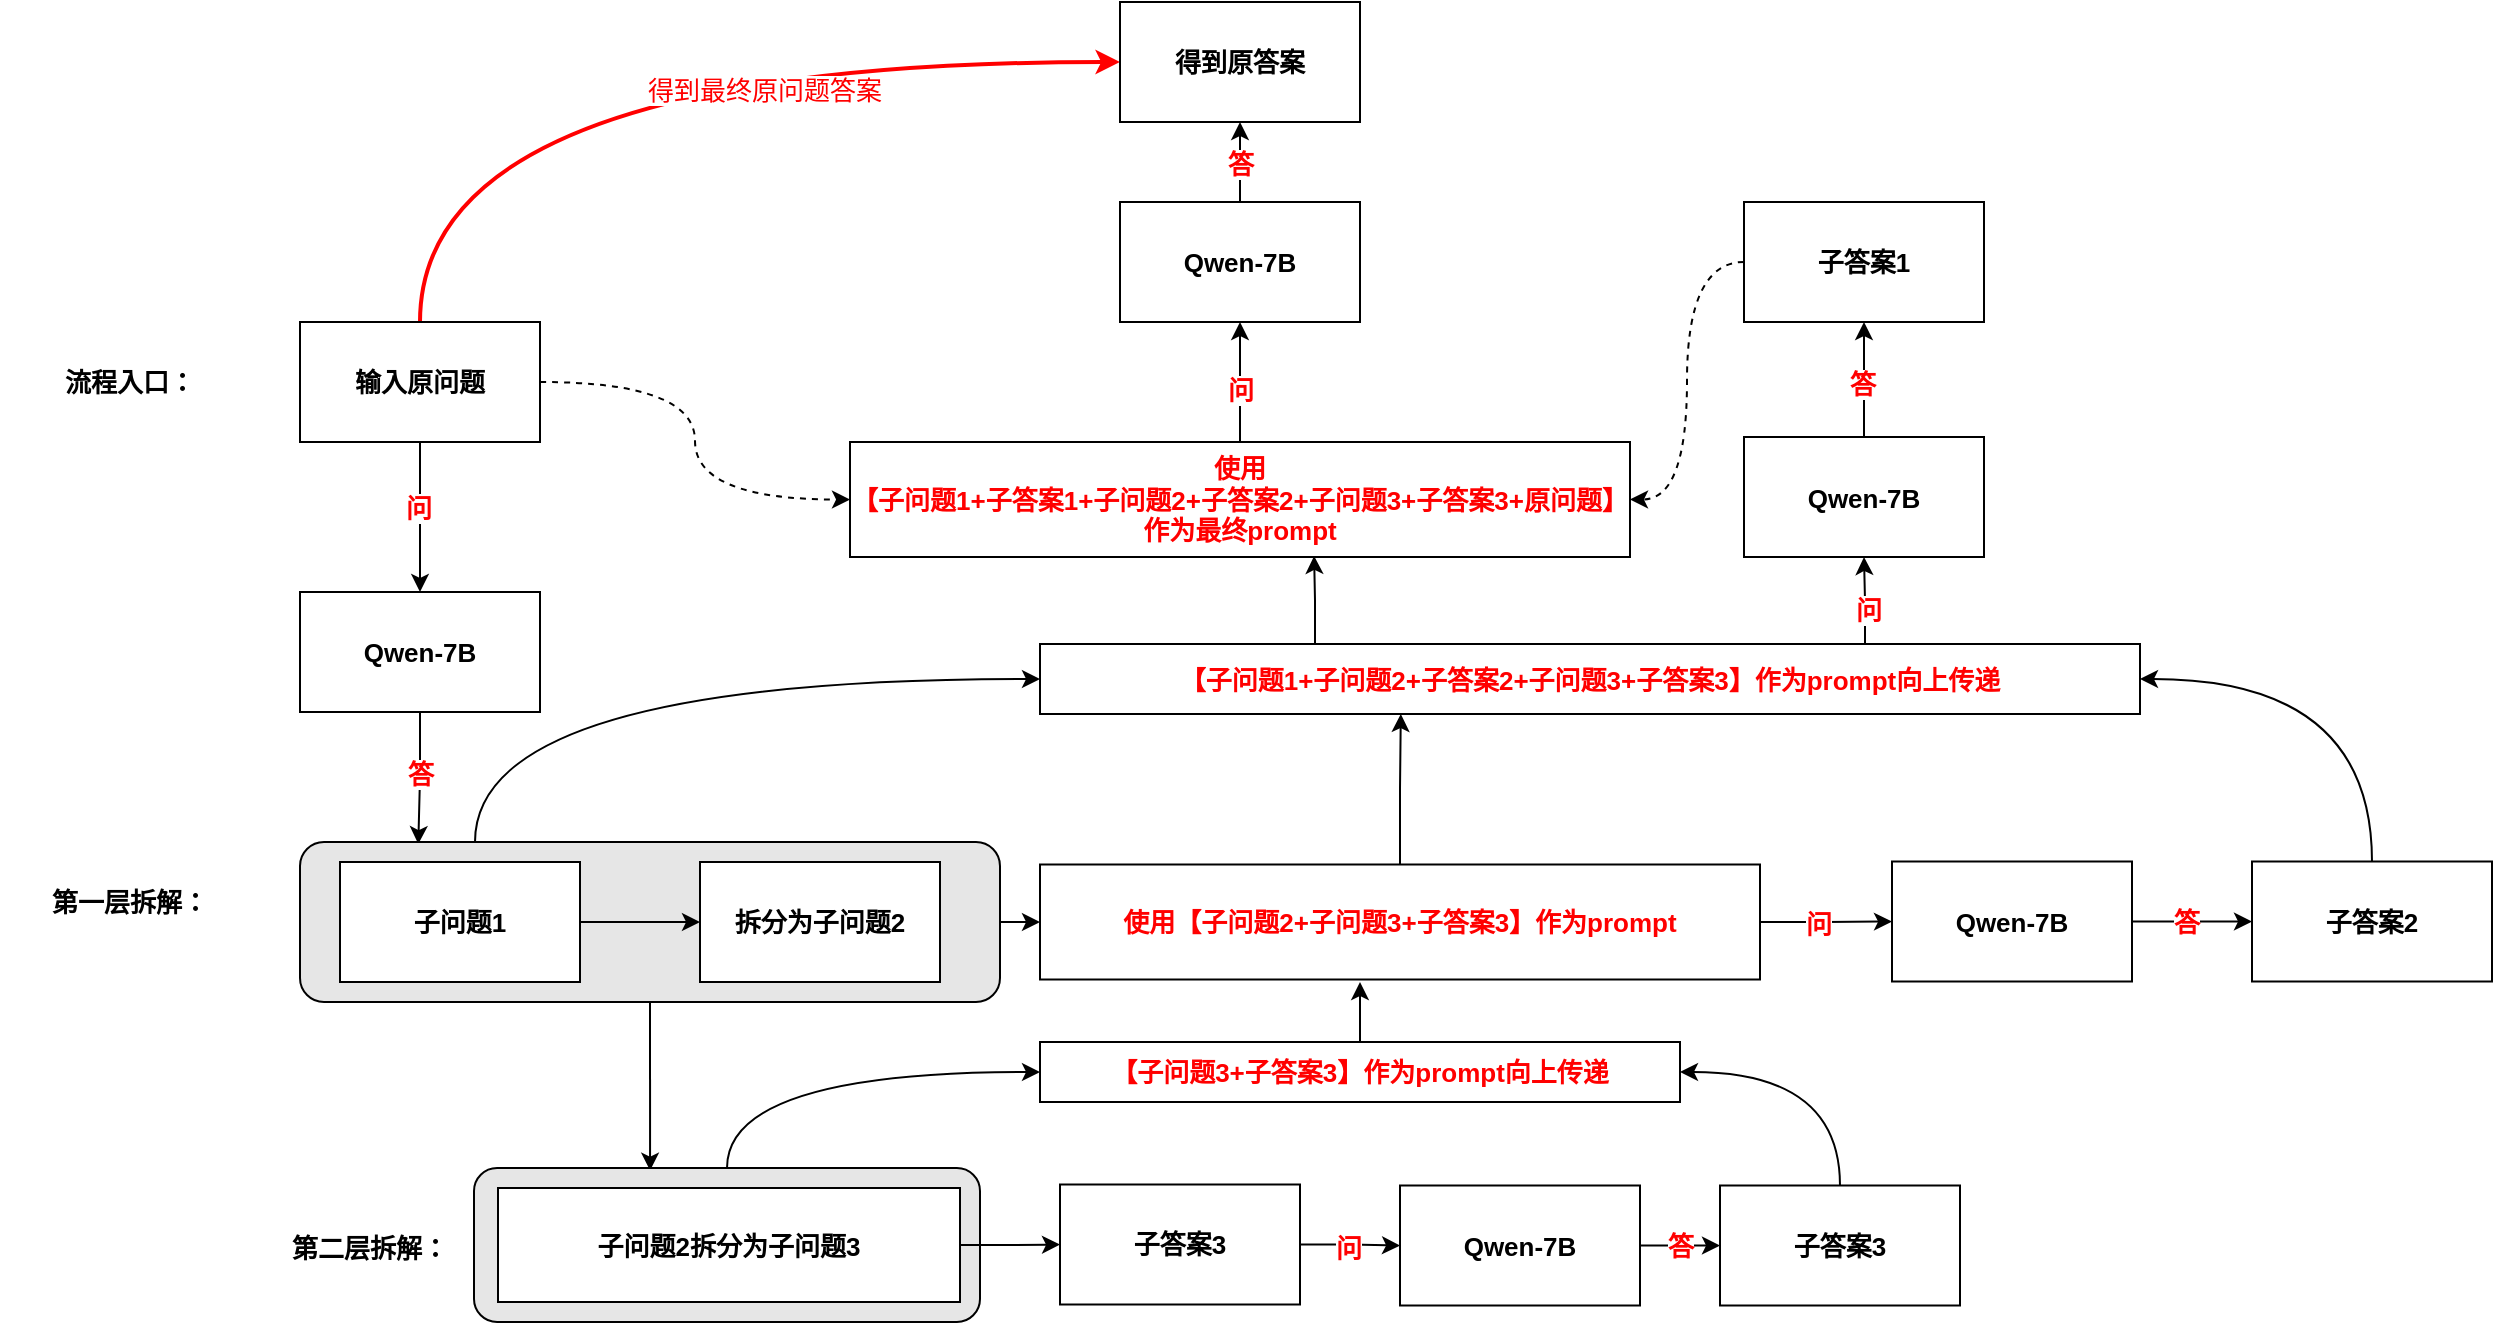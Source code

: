 <mxfile version="21.6.5" type="github">
  <diagram name="Page-1" id="c7558073-3199-34d8-9f00-42111426c3f3">
    <mxGraphModel dx="2047" dy="706" grid="1" gridSize="10" guides="1" tooltips="1" connect="1" arrows="1" fold="1" page="1" pageScale="1" pageWidth="826" pageHeight="1169" background="none" math="0" shadow="0">
      <root>
        <mxCell id="0" />
        <mxCell id="1" parent="0" />
        <mxCell id="9e882PETM-GQ6MXl8-cD-100" style="edgeStyle=orthogonalEdgeStyle;rounded=0;orthogonalLoop=1;jettySize=auto;html=1;entryX=0.5;entryY=0;entryDx=0;entryDy=0;fontSize=13;" edge="1" parent="1" source="9e882PETM-GQ6MXl8-cD-97" target="9e882PETM-GQ6MXl8-cD-99">
          <mxGeometry relative="1" as="geometry" />
        </mxCell>
        <mxCell id="9e882PETM-GQ6MXl8-cD-101" value="&lt;font color=&quot;#ff0000&quot; style=&quot;font-size: 13px;&quot;&gt;&lt;b style=&quot;font-size: 13px;&quot;&gt;问&lt;/b&gt;&lt;/font&gt;" style="edgeLabel;html=1;align=center;verticalAlign=middle;resizable=0;points=[];fontSize=13;" vertex="1" connectable="0" parent="9e882PETM-GQ6MXl8-cD-100">
          <mxGeometry x="-0.12" y="-1" relative="1" as="geometry">
            <mxPoint as="offset" />
          </mxGeometry>
        </mxCell>
        <mxCell id="9e882PETM-GQ6MXl8-cD-145" style="edgeStyle=orthogonalEdgeStyle;rounded=0;orthogonalLoop=1;jettySize=auto;html=1;exitX=1;exitY=0.5;exitDx=0;exitDy=0;entryX=0;entryY=0.5;entryDx=0;entryDy=0;curved=1;dashed=1;fontSize=13;" edge="1" parent="1" source="9e882PETM-GQ6MXl8-cD-97" target="9e882PETM-GQ6MXl8-cD-144">
          <mxGeometry relative="1" as="geometry" />
        </mxCell>
        <mxCell id="9e882PETM-GQ6MXl8-cD-158" style="edgeStyle=orthogonalEdgeStyle;rounded=0;orthogonalLoop=1;jettySize=auto;html=1;exitX=0.5;exitY=0;exitDx=0;exitDy=0;entryX=0;entryY=0.5;entryDx=0;entryDy=0;curved=1;strokeColor=#FF0000;strokeWidth=2;" edge="1" parent="1" source="9e882PETM-GQ6MXl8-cD-97" target="9e882PETM-GQ6MXl8-cD-155">
          <mxGeometry relative="1" as="geometry" />
        </mxCell>
        <mxCell id="9e882PETM-GQ6MXl8-cD-159" value="&lt;font color=&quot;#ff0000&quot; style=&quot;font-size: 13px;&quot;&gt;得到最终原问题答案&lt;/font&gt;" style="edgeLabel;html=1;align=center;verticalAlign=middle;resizable=0;points=[];" vertex="1" connectable="0" parent="9e882PETM-GQ6MXl8-cD-158">
          <mxGeometry x="0.258" y="-14" relative="1" as="geometry">
            <mxPoint as="offset" />
          </mxGeometry>
        </mxCell>
        <mxCell id="9e882PETM-GQ6MXl8-cD-97" value="&lt;font style=&quot;font-size: 13px;&quot;&gt;&lt;b style=&quot;font-size: 13px;&quot;&gt;输入原问题&lt;/b&gt;&lt;/font&gt;" style="rounded=0;whiteSpace=wrap;html=1;fontSize=13;" vertex="1" parent="1">
          <mxGeometry x="-150" y="420" width="120" height="60" as="geometry" />
        </mxCell>
        <mxCell id="9e882PETM-GQ6MXl8-cD-98" value="&lt;b style=&quot;font-size: 13px;&quot;&gt;&lt;font style=&quot;font-size: 13px;&quot;&gt;流程入口：&lt;/font&gt;&lt;/b&gt;" style="text;html=1;strokeColor=none;fillColor=none;align=center;verticalAlign=middle;whiteSpace=wrap;rounded=0;fontSize=13;" vertex="1" parent="1">
          <mxGeometry x="-280" y="438.75" width="90" height="22.5" as="geometry" />
        </mxCell>
        <mxCell id="9e882PETM-GQ6MXl8-cD-113" style="edgeStyle=orthogonalEdgeStyle;rounded=0;orthogonalLoop=1;jettySize=auto;html=1;exitX=0.5;exitY=1;exitDx=0;exitDy=0;entryX=0.169;entryY=0.013;entryDx=0;entryDy=0;entryPerimeter=0;fontSize=13;" edge="1" parent="1" source="9e882PETM-GQ6MXl8-cD-99" target="9e882PETM-GQ6MXl8-cD-109">
          <mxGeometry relative="1" as="geometry" />
        </mxCell>
        <mxCell id="9e882PETM-GQ6MXl8-cD-114" value="&lt;b style=&quot;border-color: var(--border-color); color: rgb(255, 0, 0); font-size: 13px;&quot;&gt;答&lt;/b&gt;" style="edgeLabel;html=1;align=center;verticalAlign=middle;resizable=0;points=[];fontSize=13;" vertex="1" connectable="0" parent="9e882PETM-GQ6MXl8-cD-113">
          <mxGeometry x="-0.088" relative="1" as="geometry">
            <mxPoint as="offset" />
          </mxGeometry>
        </mxCell>
        <mxCell id="9e882PETM-GQ6MXl8-cD-99" value="&lt;font style=&quot;font-size: 13px;&quot;&gt;&lt;b style=&quot;font-size: 13px;&quot;&gt;Qwen-7B&lt;br style=&quot;font-size: 13px;&quot;&gt;&lt;/b&gt;&lt;/font&gt;" style="rounded=0;whiteSpace=wrap;html=1;fontSize=13;" vertex="1" parent="1">
          <mxGeometry x="-150" y="555" width="120" height="60" as="geometry" />
        </mxCell>
        <mxCell id="9e882PETM-GQ6MXl8-cD-102" value="&lt;b style=&quot;font-size: 13px;&quot;&gt;&lt;font style=&quot;font-size: 13px;&quot;&gt;第一层拆解：&lt;/font&gt;&lt;/b&gt;" style="text;html=1;strokeColor=none;fillColor=none;align=center;verticalAlign=middle;whiteSpace=wrap;rounded=0;fontSize=13;" vertex="1" parent="1">
          <mxGeometry x="-300" y="700" width="130" height="20" as="geometry" />
        </mxCell>
        <mxCell id="9e882PETM-GQ6MXl8-cD-116" style="edgeStyle=orthogonalEdgeStyle;rounded=1;orthogonalLoop=1;jettySize=auto;html=1;exitX=0.25;exitY=0;exitDx=0;exitDy=0;entryX=0;entryY=0.5;entryDx=0;entryDy=0;curved=1;fontSize=13;" edge="1" parent="1" source="9e882PETM-GQ6MXl8-cD-109" target="9e882PETM-GQ6MXl8-cD-115">
          <mxGeometry relative="1" as="geometry" />
        </mxCell>
        <mxCell id="9e882PETM-GQ6MXl8-cD-118" style="edgeStyle=orthogonalEdgeStyle;rounded=0;orthogonalLoop=1;jettySize=auto;html=1;exitX=1;exitY=0.5;exitDx=0;exitDy=0;entryX=0;entryY=0.5;entryDx=0;entryDy=0;fontSize=13;" edge="1" parent="1" source="9e882PETM-GQ6MXl8-cD-109" target="9e882PETM-GQ6MXl8-cD-117">
          <mxGeometry relative="1" as="geometry" />
        </mxCell>
        <mxCell id="9e882PETM-GQ6MXl8-cD-143" style="edgeStyle=orthogonalEdgeStyle;rounded=0;orthogonalLoop=1;jettySize=auto;html=1;exitX=0.5;exitY=1;exitDx=0;exitDy=0;entryX=0.348;entryY=0.017;entryDx=0;entryDy=0;entryPerimeter=0;fontSize=13;" edge="1" parent="1" source="9e882PETM-GQ6MXl8-cD-109" target="9e882PETM-GQ6MXl8-cD-127">
          <mxGeometry relative="1" as="geometry" />
        </mxCell>
        <mxCell id="9e882PETM-GQ6MXl8-cD-109" value="" style="rounded=1;whiteSpace=wrap;html=1;fontSize=13;fillColor=#E6E6E6;" vertex="1" parent="1">
          <mxGeometry x="-150" y="680" width="350" height="80" as="geometry" />
        </mxCell>
        <mxCell id="9e882PETM-GQ6MXl8-cD-112" style="edgeStyle=orthogonalEdgeStyle;rounded=0;orthogonalLoop=1;jettySize=auto;html=1;exitX=1;exitY=0.5;exitDx=0;exitDy=0;entryX=0;entryY=0.5;entryDx=0;entryDy=0;fontSize=13;" edge="1" parent="1" source="9e882PETM-GQ6MXl8-cD-110" target="9e882PETM-GQ6MXl8-cD-111">
          <mxGeometry relative="1" as="geometry" />
        </mxCell>
        <mxCell id="9e882PETM-GQ6MXl8-cD-110" value="&lt;font style=&quot;font-size: 13px;&quot;&gt;&lt;b style=&quot;font-size: 13px;&quot;&gt;子问题1&lt;/b&gt;&lt;/font&gt;" style="rounded=0;whiteSpace=wrap;html=1;fontSize=13;" vertex="1" parent="1">
          <mxGeometry x="-130" y="690" width="120" height="60" as="geometry" />
        </mxCell>
        <mxCell id="9e882PETM-GQ6MXl8-cD-111" value="&lt;font style=&quot;font-size: 13px;&quot;&gt;&lt;b style=&quot;font-size: 13px;&quot;&gt;拆分为子问题2&lt;/b&gt;&lt;/font&gt;" style="rounded=0;whiteSpace=wrap;html=1;fontSize=13;" vertex="1" parent="1">
          <mxGeometry x="50" y="690" width="120" height="60" as="geometry" />
        </mxCell>
        <mxCell id="9e882PETM-GQ6MXl8-cD-148" style="edgeStyle=orthogonalEdgeStyle;rounded=0;orthogonalLoop=1;jettySize=auto;html=1;exitX=0.75;exitY=0;exitDx=0;exitDy=0;entryX=0.5;entryY=1;entryDx=0;entryDy=0;fontSize=13;" edge="1" parent="1" source="9e882PETM-GQ6MXl8-cD-115" target="9e882PETM-GQ6MXl8-cD-147">
          <mxGeometry relative="1" as="geometry" />
        </mxCell>
        <mxCell id="9e882PETM-GQ6MXl8-cD-151" value="&lt;b style=&quot;border-color: var(--border-color); color: rgb(255, 0, 0); font-size: 13px;&quot;&gt;问&lt;/b&gt;" style="edgeLabel;html=1;align=center;verticalAlign=middle;resizable=0;points=[];fontSize=13;" vertex="1" connectable="0" parent="9e882PETM-GQ6MXl8-cD-148">
          <mxGeometry x="-0.225" relative="1" as="geometry">
            <mxPoint x="1" as="offset" />
          </mxGeometry>
        </mxCell>
        <mxCell id="9e882PETM-GQ6MXl8-cD-162" style="edgeStyle=orthogonalEdgeStyle;rounded=0;orthogonalLoop=1;jettySize=auto;html=1;exitX=0.25;exitY=0;exitDx=0;exitDy=0;entryX=0.595;entryY=0.991;entryDx=0;entryDy=0;entryPerimeter=0;" edge="1" parent="1" source="9e882PETM-GQ6MXl8-cD-115" target="9e882PETM-GQ6MXl8-cD-144">
          <mxGeometry relative="1" as="geometry" />
        </mxCell>
        <mxCell id="9e882PETM-GQ6MXl8-cD-115" value="&lt;span style=&quot;font-size: 13px;&quot;&gt;&lt;b style=&quot;font-size: 13px;&quot;&gt;&lt;font color=&quot;#ff0000&quot; style=&quot;font-size: 13px;&quot;&gt;【子问题1+子问题2+子答案2+子问题3+子答案3】作为prompt向上传递&lt;/font&gt;&lt;/b&gt;&lt;/span&gt;" style="rounded=0;whiteSpace=wrap;html=1;fontSize=13;" vertex="1" parent="1">
          <mxGeometry x="220" y="581" width="550" height="35" as="geometry" />
        </mxCell>
        <mxCell id="9e882PETM-GQ6MXl8-cD-120" style="edgeStyle=orthogonalEdgeStyle;rounded=0;orthogonalLoop=1;jettySize=auto;html=1;exitX=1;exitY=0.5;exitDx=0;exitDy=0;entryX=0;entryY=0.5;entryDx=0;entryDy=0;fontSize=13;" edge="1" parent="1" source="9e882PETM-GQ6MXl8-cD-117" target="9e882PETM-GQ6MXl8-cD-119">
          <mxGeometry relative="1" as="geometry" />
        </mxCell>
        <mxCell id="9e882PETM-GQ6MXl8-cD-121" value="&lt;b style=&quot;border-color: var(--border-color); color: rgb(255, 0, 0); font-size: 13px;&quot;&gt;问&lt;/b&gt;" style="edgeLabel;html=1;align=center;verticalAlign=middle;resizable=0;points=[];fontSize=13;" vertex="1" connectable="0" parent="9e882PETM-GQ6MXl8-cD-120">
          <mxGeometry x="-0.144" y="-1" relative="1" as="geometry">
            <mxPoint as="offset" />
          </mxGeometry>
        </mxCell>
        <mxCell id="9e882PETM-GQ6MXl8-cD-124" style="edgeStyle=orthogonalEdgeStyle;rounded=0;orthogonalLoop=1;jettySize=auto;html=1;exitX=0.5;exitY=0;exitDx=0;exitDy=0;entryX=0.328;entryY=1;entryDx=0;entryDy=0;entryPerimeter=0;fontSize=13;" edge="1" parent="1" source="9e882PETM-GQ6MXl8-cD-117" target="9e882PETM-GQ6MXl8-cD-115">
          <mxGeometry relative="1" as="geometry" />
        </mxCell>
        <mxCell id="9e882PETM-GQ6MXl8-cD-117" value="&lt;span style=&quot;font-size: 13px;&quot;&gt;&lt;b style=&quot;font-size: 13px;&quot;&gt;&lt;font color=&quot;#ff0000&quot; style=&quot;font-size: 13px;&quot;&gt;使用【子问题2+子问题3+子答案3】作为prompt&lt;/font&gt;&lt;/b&gt;&lt;/span&gt;" style="rounded=0;whiteSpace=wrap;html=1;fontSize=13;" vertex="1" parent="1">
          <mxGeometry x="220" y="691.25" width="360" height="57.5" as="geometry" />
        </mxCell>
        <mxCell id="9e882PETM-GQ6MXl8-cD-123" style="edgeStyle=orthogonalEdgeStyle;rounded=0;orthogonalLoop=1;jettySize=auto;html=1;exitX=1;exitY=0.5;exitDx=0;exitDy=0;entryX=0;entryY=0.5;entryDx=0;entryDy=0;fontSize=13;" edge="1" parent="1" source="9e882PETM-GQ6MXl8-cD-119" target="9e882PETM-GQ6MXl8-cD-122">
          <mxGeometry relative="1" as="geometry" />
        </mxCell>
        <mxCell id="9e882PETM-GQ6MXl8-cD-126" value="&lt;b style=&quot;border-color: var(--border-color); color: rgb(255, 0, 0); font-size: 13px;&quot;&gt;答&lt;/b&gt;" style="edgeLabel;html=1;align=center;verticalAlign=middle;resizable=0;points=[];fontSize=13;" vertex="1" connectable="0" parent="9e882PETM-GQ6MXl8-cD-123">
          <mxGeometry x="-0.122" relative="1" as="geometry">
            <mxPoint as="offset" />
          </mxGeometry>
        </mxCell>
        <mxCell id="9e882PETM-GQ6MXl8-cD-119" value="&lt;b style=&quot;border-color: var(--border-color);&quot;&gt;Qwen-7B&lt;/b&gt;" style="rounded=0;whiteSpace=wrap;html=1;fontSize=13;" vertex="1" parent="1">
          <mxGeometry x="646" y="689.75" width="120" height="60" as="geometry" />
        </mxCell>
        <mxCell id="9e882PETM-GQ6MXl8-cD-125" style="edgeStyle=orthogonalEdgeStyle;rounded=0;orthogonalLoop=1;jettySize=auto;html=1;exitX=0.5;exitY=0;exitDx=0;exitDy=0;entryX=1;entryY=0.5;entryDx=0;entryDy=0;curved=1;fontSize=13;" edge="1" parent="1" source="9e882PETM-GQ6MXl8-cD-122" target="9e882PETM-GQ6MXl8-cD-115">
          <mxGeometry relative="1" as="geometry" />
        </mxCell>
        <mxCell id="9e882PETM-GQ6MXl8-cD-122" value="&lt;span style=&quot;font-size: 13px;&quot;&gt;&lt;b style=&quot;font-size: 13px;&quot;&gt;子答案2&lt;/b&gt;&lt;/span&gt;" style="rounded=0;whiteSpace=wrap;html=1;fontSize=13;" vertex="1" parent="1">
          <mxGeometry x="826" y="689.75" width="120" height="60" as="geometry" />
        </mxCell>
        <mxCell id="9e882PETM-GQ6MXl8-cD-132" style="edgeStyle=orthogonalEdgeStyle;rounded=0;orthogonalLoop=1;jettySize=auto;html=1;exitX=0.5;exitY=0;exitDx=0;exitDy=0;entryX=0;entryY=0.5;entryDx=0;entryDy=0;curved=1;fontSize=13;" edge="1" parent="1" source="9e882PETM-GQ6MXl8-cD-127" target="9e882PETM-GQ6MXl8-cD-130">
          <mxGeometry relative="1" as="geometry" />
        </mxCell>
        <mxCell id="9e882PETM-GQ6MXl8-cD-127" value="" style="rounded=1;whiteSpace=wrap;html=1;fontSize=13;fillColor=#E6E6E6;" vertex="1" parent="1">
          <mxGeometry x="-63" y="843" width="253" height="77" as="geometry" />
        </mxCell>
        <mxCell id="9e882PETM-GQ6MXl8-cD-128" value="&lt;b style=&quot;font-size: 13px;&quot;&gt;&lt;font style=&quot;font-size: 13px;&quot;&gt;第二层拆解：&lt;/font&gt;&lt;/b&gt;" style="text;html=1;strokeColor=none;fillColor=none;align=center;verticalAlign=middle;whiteSpace=wrap;rounded=0;fontSize=13;" vertex="1" parent="1">
          <mxGeometry x="-180" y="873" width="130" height="20" as="geometry" />
        </mxCell>
        <mxCell id="9e882PETM-GQ6MXl8-cD-131" style="edgeStyle=orthogonalEdgeStyle;rounded=0;orthogonalLoop=1;jettySize=auto;html=1;exitX=0.5;exitY=0;exitDx=0;exitDy=0;fontSize=13;" edge="1" parent="1" source="9e882PETM-GQ6MXl8-cD-130">
          <mxGeometry relative="1" as="geometry">
            <mxPoint x="380" y="750" as="targetPoint" />
          </mxGeometry>
        </mxCell>
        <mxCell id="9e882PETM-GQ6MXl8-cD-130" value="&lt;span style=&quot;font-size: 13px;&quot;&gt;&lt;b style=&quot;font-size: 13px;&quot;&gt;&lt;font color=&quot;#ff0000&quot; style=&quot;font-size: 13px;&quot;&gt;【子问题3+子答案3】作为prompt向上传递&lt;/font&gt;&lt;/b&gt;&lt;/span&gt;" style="rounded=0;whiteSpace=wrap;html=1;fontSize=13;" vertex="1" parent="1">
          <mxGeometry x="220" y="780" width="320" height="30" as="geometry" />
        </mxCell>
        <mxCell id="9e882PETM-GQ6MXl8-cD-137" value="" style="edgeStyle=orthogonalEdgeStyle;rounded=0;orthogonalLoop=1;jettySize=auto;html=1;fontSize=13;" edge="1" parent="1" source="9e882PETM-GQ6MXl8-cD-133" target="9e882PETM-GQ6MXl8-cD-134">
          <mxGeometry relative="1" as="geometry" />
        </mxCell>
        <mxCell id="9e882PETM-GQ6MXl8-cD-133" value="&lt;font style=&quot;font-size: 13px;&quot;&gt;&lt;b style=&quot;font-size: 13px;&quot;&gt;子问题2拆分为子问题3&lt;/b&gt;&lt;/font&gt;" style="rounded=0;whiteSpace=wrap;html=1;fontSize=13;" vertex="1" parent="1">
          <mxGeometry x="-51" y="853" width="231" height="57" as="geometry" />
        </mxCell>
        <mxCell id="9e882PETM-GQ6MXl8-cD-138" value="" style="edgeStyle=orthogonalEdgeStyle;rounded=0;orthogonalLoop=1;jettySize=auto;html=1;fontSize=13;" edge="1" parent="1" source="9e882PETM-GQ6MXl8-cD-134" target="9e882PETM-GQ6MXl8-cD-135">
          <mxGeometry relative="1" as="geometry" />
        </mxCell>
        <mxCell id="9e882PETM-GQ6MXl8-cD-141" value="&lt;b style=&quot;border-color: var(--border-color); color: rgb(255, 0, 0); font-size: 13px;&quot;&gt;问&lt;/b&gt;" style="edgeLabel;html=1;align=center;verticalAlign=middle;resizable=0;points=[];fontSize=13;" vertex="1" connectable="0" parent="9e882PETM-GQ6MXl8-cD-138">
          <mxGeometry x="-0.05" y="-1" relative="1" as="geometry">
            <mxPoint as="offset" />
          </mxGeometry>
        </mxCell>
        <mxCell id="9e882PETM-GQ6MXl8-cD-134" value="&lt;span style=&quot;font-size: 13px;&quot;&gt;&lt;b style=&quot;font-size: 13px;&quot;&gt;子答案3&lt;/b&gt;&lt;/span&gt;" style="rounded=0;whiteSpace=wrap;html=1;fontSize=13;" vertex="1" parent="1">
          <mxGeometry x="230" y="851.25" width="120" height="60" as="geometry" />
        </mxCell>
        <mxCell id="9e882PETM-GQ6MXl8-cD-139" value="&lt;b style=&quot;border-color: var(--border-color); color: rgb(255, 0, 0); font-size: 13px;&quot;&gt;答&lt;/b&gt;" style="edgeStyle=orthogonalEdgeStyle;rounded=0;orthogonalLoop=1;jettySize=auto;html=1;fontSize=13;" edge="1" parent="1" source="9e882PETM-GQ6MXl8-cD-135" target="9e882PETM-GQ6MXl8-cD-136">
          <mxGeometry relative="1" as="geometry" />
        </mxCell>
        <mxCell id="9e882PETM-GQ6MXl8-cD-135" value="&lt;b style=&quot;border-color: var(--border-color);&quot;&gt;Qwen-7B&lt;/b&gt;" style="rounded=0;whiteSpace=wrap;html=1;fontSize=13;" vertex="1" parent="1">
          <mxGeometry x="400" y="851.75" width="120" height="60" as="geometry" />
        </mxCell>
        <mxCell id="9e882PETM-GQ6MXl8-cD-142" style="edgeStyle=orthogonalEdgeStyle;rounded=0;orthogonalLoop=1;jettySize=auto;html=1;exitX=0.5;exitY=0;exitDx=0;exitDy=0;entryX=1;entryY=0.5;entryDx=0;entryDy=0;curved=1;fontSize=13;" edge="1" parent="1" source="9e882PETM-GQ6MXl8-cD-136" target="9e882PETM-GQ6MXl8-cD-130">
          <mxGeometry relative="1" as="geometry" />
        </mxCell>
        <mxCell id="9e882PETM-GQ6MXl8-cD-136" value="&lt;span style=&quot;font-size: 13px;&quot;&gt;&lt;b style=&quot;font-size: 13px;&quot;&gt;子答案3&lt;/b&gt;&lt;/span&gt;" style="rounded=0;whiteSpace=wrap;html=1;fontSize=13;" vertex="1" parent="1">
          <mxGeometry x="560" y="851.75" width="120" height="60" as="geometry" />
        </mxCell>
        <mxCell id="9e882PETM-GQ6MXl8-cD-156" style="edgeStyle=orthogonalEdgeStyle;rounded=0;orthogonalLoop=1;jettySize=auto;html=1;exitX=0.5;exitY=0;exitDx=0;exitDy=0;entryX=0.5;entryY=1;entryDx=0;entryDy=0;" edge="1" parent="1" source="9e882PETM-GQ6MXl8-cD-144" target="9e882PETM-GQ6MXl8-cD-154">
          <mxGeometry relative="1" as="geometry" />
        </mxCell>
        <mxCell id="9e882PETM-GQ6MXl8-cD-160" value="&lt;b style=&quot;border-color: var(--border-color); font-size: 13px; color: rgb(255, 0, 0);&quot;&gt;问&lt;/b&gt;" style="edgeLabel;html=1;align=center;verticalAlign=middle;resizable=0;points=[];" vertex="1" connectable="0" parent="9e882PETM-GQ6MXl8-cD-156">
          <mxGeometry x="-0.111" relative="1" as="geometry">
            <mxPoint as="offset" />
          </mxGeometry>
        </mxCell>
        <mxCell id="9e882PETM-GQ6MXl8-cD-144" value="&lt;span style=&quot;font-size: 13px;&quot;&gt;&lt;b style=&quot;font-size: 13px;&quot;&gt;&lt;font style=&quot;font-size: 13px;&quot; color=&quot;#ff0000&quot;&gt;使用&lt;br style=&quot;font-size: 13px;&quot;&gt;【子问题1+子答案1+子问题2+子答案2+子问题3+子答案3+原问题】&lt;br&gt;作为最终prompt&lt;/font&gt;&lt;/b&gt;&lt;/span&gt;" style="rounded=0;whiteSpace=wrap;html=1;fontSize=13;" vertex="1" parent="1">
          <mxGeometry x="125" y="480" width="390" height="57.5" as="geometry" />
        </mxCell>
        <mxCell id="9e882PETM-GQ6MXl8-cD-150" value="" style="edgeStyle=orthogonalEdgeStyle;rounded=0;orthogonalLoop=1;jettySize=auto;html=1;fontSize=13;" edge="1" parent="1" source="9e882PETM-GQ6MXl8-cD-147" target="9e882PETM-GQ6MXl8-cD-149">
          <mxGeometry relative="1" as="geometry" />
        </mxCell>
        <mxCell id="9e882PETM-GQ6MXl8-cD-152" value="&lt;b style=&quot;border-color: var(--border-color); color: rgb(255, 0, 0); font-size: 13px;&quot;&gt;答&lt;/b&gt;" style="edgeLabel;html=1;align=center;verticalAlign=middle;resizable=0;points=[];fontSize=13;" vertex="1" connectable="0" parent="9e882PETM-GQ6MXl8-cD-150">
          <mxGeometry x="-0.055" y="1" relative="1" as="geometry">
            <mxPoint as="offset" />
          </mxGeometry>
        </mxCell>
        <mxCell id="9e882PETM-GQ6MXl8-cD-147" value="&lt;b style=&quot;border-color: var(--border-color);&quot;&gt;Qwen-7B&lt;/b&gt;" style="rounded=0;whiteSpace=wrap;html=1;fontSize=13;" vertex="1" parent="1">
          <mxGeometry x="572" y="477.5" width="120" height="60" as="geometry" />
        </mxCell>
        <mxCell id="9e882PETM-GQ6MXl8-cD-153" style="edgeStyle=orthogonalEdgeStyle;rounded=0;orthogonalLoop=1;jettySize=auto;html=1;exitX=0;exitY=0.5;exitDx=0;exitDy=0;entryX=1;entryY=0.5;entryDx=0;entryDy=0;curved=1;dashed=1;fontSize=13;" edge="1" parent="1" source="9e882PETM-GQ6MXl8-cD-149" target="9e882PETM-GQ6MXl8-cD-144">
          <mxGeometry relative="1" as="geometry" />
        </mxCell>
        <mxCell id="9e882PETM-GQ6MXl8-cD-149" value="&lt;span style=&quot;font-size: 13px;&quot;&gt;&lt;b style=&quot;font-size: 13px;&quot;&gt;子答案1&lt;/b&gt;&lt;/span&gt;" style="rounded=0;whiteSpace=wrap;html=1;fontSize=13;" vertex="1" parent="1">
          <mxGeometry x="572" y="360" width="120" height="60" as="geometry" />
        </mxCell>
        <mxCell id="9e882PETM-GQ6MXl8-cD-157" style="edgeStyle=orthogonalEdgeStyle;rounded=0;orthogonalLoop=1;jettySize=auto;html=1;entryX=0.5;entryY=1;entryDx=0;entryDy=0;" edge="1" parent="1" source="9e882PETM-GQ6MXl8-cD-154" target="9e882PETM-GQ6MXl8-cD-155">
          <mxGeometry relative="1" as="geometry" />
        </mxCell>
        <mxCell id="9e882PETM-GQ6MXl8-cD-161" value="&lt;b style=&quot;border-color: var(--border-color); font-size: 13px; color: rgb(255, 0, 0);&quot;&gt;答&lt;/b&gt;" style="edgeLabel;html=1;align=center;verticalAlign=middle;resizable=0;points=[];" vertex="1" connectable="0" parent="9e882PETM-GQ6MXl8-cD-157">
          <mxGeometry x="-0.017" relative="1" as="geometry">
            <mxPoint as="offset" />
          </mxGeometry>
        </mxCell>
        <mxCell id="9e882PETM-GQ6MXl8-cD-154" value="&lt;b style=&quot;border-color: var(--border-color);&quot;&gt;Qwen-7B&lt;/b&gt;" style="rounded=0;whiteSpace=wrap;html=1;fontSize=13;" vertex="1" parent="1">
          <mxGeometry x="260" y="360" width="120" height="60" as="geometry" />
        </mxCell>
        <mxCell id="9e882PETM-GQ6MXl8-cD-155" value="&lt;span style=&quot;font-size: 13px;&quot;&gt;&lt;b style=&quot;font-size: 13px;&quot;&gt;得到原答案&lt;/b&gt;&lt;/span&gt;" style="rounded=0;whiteSpace=wrap;html=1;fontSize=13;" vertex="1" parent="1">
          <mxGeometry x="260" y="260" width="120" height="60" as="geometry" />
        </mxCell>
      </root>
    </mxGraphModel>
  </diagram>
</mxfile>
